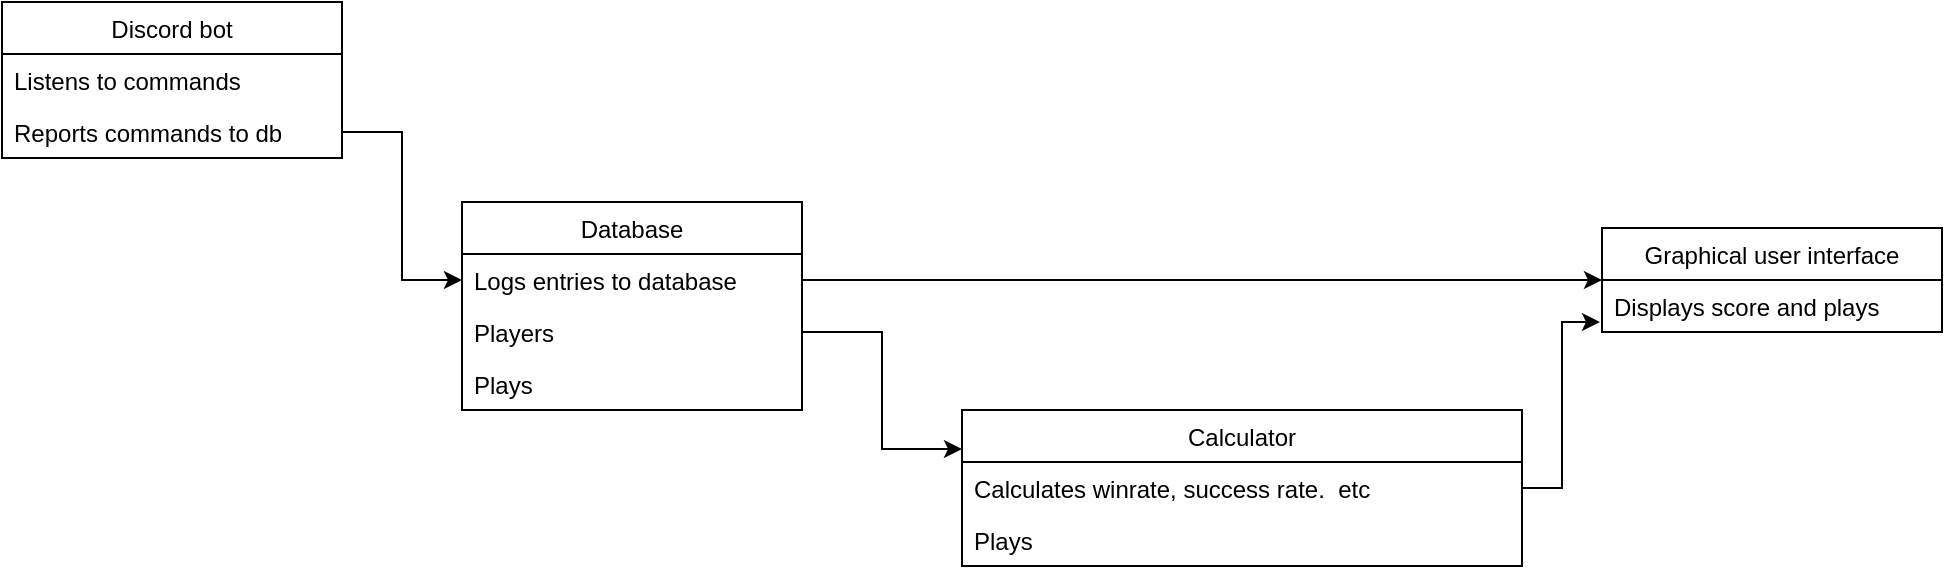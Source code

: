 <mxfile version="16.6.0" type="github">
  <diagram id="JwkjzgU09PEcN2aQ2Ddq" name="Page-1">
    <mxGraphModel dx="1422" dy="762" grid="1" gridSize="10" guides="1" tooltips="1" connect="1" arrows="1" fold="1" page="1" pageScale="1" pageWidth="827" pageHeight="1169" math="0" shadow="0">
      <root>
        <mxCell id="0" />
        <mxCell id="1" parent="0" />
        <mxCell id="MfFtU03i9flMd7u3n-BK-2" value="Discord bot" style="swimlane;fontStyle=0;childLayout=stackLayout;horizontal=1;startSize=26;fillColor=none;horizontalStack=0;resizeParent=1;resizeParentMax=0;resizeLast=0;collapsible=1;marginBottom=0;" vertex="1" parent="1">
          <mxGeometry x="70" y="110" width="170" height="78" as="geometry" />
        </mxCell>
        <mxCell id="MfFtU03i9flMd7u3n-BK-3" value="Listens to commands" style="text;strokeColor=none;fillColor=none;align=left;verticalAlign=top;spacingLeft=4;spacingRight=4;overflow=hidden;rotatable=0;points=[[0,0.5],[1,0.5]];portConstraint=eastwest;" vertex="1" parent="MfFtU03i9flMd7u3n-BK-2">
          <mxGeometry y="26" width="170" height="26" as="geometry" />
        </mxCell>
        <mxCell id="MfFtU03i9flMd7u3n-BK-6" value="Reports commands to db" style="text;strokeColor=none;fillColor=none;align=left;verticalAlign=top;spacingLeft=4;spacingRight=4;overflow=hidden;rotatable=0;points=[[0,0.5],[1,0.5]];portConstraint=eastwest;" vertex="1" parent="MfFtU03i9flMd7u3n-BK-2">
          <mxGeometry y="52" width="170" height="26" as="geometry" />
        </mxCell>
        <mxCell id="MfFtU03i9flMd7u3n-BK-7" value="Database" style="swimlane;fontStyle=0;childLayout=stackLayout;horizontal=1;startSize=26;fillColor=none;horizontalStack=0;resizeParent=1;resizeParentMax=0;resizeLast=0;collapsible=1;marginBottom=0;" vertex="1" parent="1">
          <mxGeometry x="300" y="210" width="170" height="104" as="geometry" />
        </mxCell>
        <mxCell id="MfFtU03i9flMd7u3n-BK-8" value="Logs entries to database&#xa;" style="text;strokeColor=none;fillColor=none;align=left;verticalAlign=top;spacingLeft=4;spacingRight=4;overflow=hidden;rotatable=0;points=[[0,0.5],[1,0.5]];portConstraint=eastwest;" vertex="1" parent="MfFtU03i9flMd7u3n-BK-7">
          <mxGeometry y="26" width="170" height="26" as="geometry" />
        </mxCell>
        <mxCell id="MfFtU03i9flMd7u3n-BK-9" value="Players" style="text;strokeColor=none;fillColor=none;align=left;verticalAlign=top;spacingLeft=4;spacingRight=4;overflow=hidden;rotatable=0;points=[[0,0.5],[1,0.5]];portConstraint=eastwest;" vertex="1" parent="MfFtU03i9flMd7u3n-BK-7">
          <mxGeometry y="52" width="170" height="26" as="geometry" />
        </mxCell>
        <mxCell id="MfFtU03i9flMd7u3n-BK-10" value="Plays" style="text;strokeColor=none;fillColor=none;align=left;verticalAlign=top;spacingLeft=4;spacingRight=4;overflow=hidden;rotatable=0;points=[[0,0.5],[1,0.5]];portConstraint=eastwest;" vertex="1" parent="MfFtU03i9flMd7u3n-BK-7">
          <mxGeometry y="78" width="170" height="26" as="geometry" />
        </mxCell>
        <mxCell id="MfFtU03i9flMd7u3n-BK-12" value="Graphical user interface" style="swimlane;fontStyle=0;childLayout=stackLayout;horizontal=1;startSize=26;fillColor=none;horizontalStack=0;resizeParent=1;resizeParentMax=0;resizeLast=0;collapsible=1;marginBottom=0;" vertex="1" parent="1">
          <mxGeometry x="870" y="223" width="170" height="52" as="geometry" />
        </mxCell>
        <mxCell id="MfFtU03i9flMd7u3n-BK-13" value="Displays score and plays" style="text;strokeColor=none;fillColor=none;align=left;verticalAlign=top;spacingLeft=4;spacingRight=4;overflow=hidden;rotatable=0;points=[[0,0.5],[1,0.5]];portConstraint=eastwest;" vertex="1" parent="MfFtU03i9flMd7u3n-BK-12">
          <mxGeometry y="26" width="170" height="26" as="geometry" />
        </mxCell>
        <mxCell id="MfFtU03i9flMd7u3n-BK-16" value="Calculator" style="swimlane;fontStyle=0;childLayout=stackLayout;horizontal=1;startSize=26;fillColor=none;horizontalStack=0;resizeParent=1;resizeParentMax=0;resizeLast=0;collapsible=1;marginBottom=0;" vertex="1" parent="1">
          <mxGeometry x="550" y="314" width="280" height="78" as="geometry" />
        </mxCell>
        <mxCell id="MfFtU03i9flMd7u3n-BK-17" value="Calculates winrate, success rate.  etc" style="text;strokeColor=none;fillColor=none;align=left;verticalAlign=top;spacingLeft=4;spacingRight=4;overflow=hidden;rotatable=0;points=[[0,0.5],[1,0.5]];portConstraint=eastwest;" vertex="1" parent="MfFtU03i9flMd7u3n-BK-16">
          <mxGeometry y="26" width="280" height="26" as="geometry" />
        </mxCell>
        <mxCell id="MfFtU03i9flMd7u3n-BK-19" value="Plays" style="text;strokeColor=none;fillColor=none;align=left;verticalAlign=top;spacingLeft=4;spacingRight=4;overflow=hidden;rotatable=0;points=[[0,0.5],[1,0.5]];portConstraint=eastwest;" vertex="1" parent="MfFtU03i9flMd7u3n-BK-16">
          <mxGeometry y="52" width="280" height="26" as="geometry" />
        </mxCell>
        <mxCell id="MfFtU03i9flMd7u3n-BK-20" style="edgeStyle=orthogonalEdgeStyle;rounded=0;orthogonalLoop=1;jettySize=auto;html=1;entryX=0;entryY=0.5;entryDx=0;entryDy=0;" edge="1" parent="1" source="MfFtU03i9flMd7u3n-BK-6" target="MfFtU03i9flMd7u3n-BK-8">
          <mxGeometry relative="1" as="geometry" />
        </mxCell>
        <mxCell id="MfFtU03i9flMd7u3n-BK-22" style="edgeStyle=orthogonalEdgeStyle;rounded=0;orthogonalLoop=1;jettySize=auto;html=1;" edge="1" parent="1" source="MfFtU03i9flMd7u3n-BK-8" target="MfFtU03i9flMd7u3n-BK-12">
          <mxGeometry relative="1" as="geometry" />
        </mxCell>
        <mxCell id="MfFtU03i9flMd7u3n-BK-23" style="edgeStyle=orthogonalEdgeStyle;rounded=0;orthogonalLoop=1;jettySize=auto;html=1;entryX=0;entryY=0.25;entryDx=0;entryDy=0;" edge="1" parent="1" source="MfFtU03i9flMd7u3n-BK-9" target="MfFtU03i9flMd7u3n-BK-16">
          <mxGeometry relative="1" as="geometry" />
        </mxCell>
        <mxCell id="MfFtU03i9flMd7u3n-BK-24" style="edgeStyle=orthogonalEdgeStyle;rounded=0;orthogonalLoop=1;jettySize=auto;html=1;entryX=-0.006;entryY=0.808;entryDx=0;entryDy=0;entryPerimeter=0;" edge="1" parent="1" source="MfFtU03i9flMd7u3n-BK-17" target="MfFtU03i9flMd7u3n-BK-13">
          <mxGeometry relative="1" as="geometry" />
        </mxCell>
      </root>
    </mxGraphModel>
  </diagram>
</mxfile>
